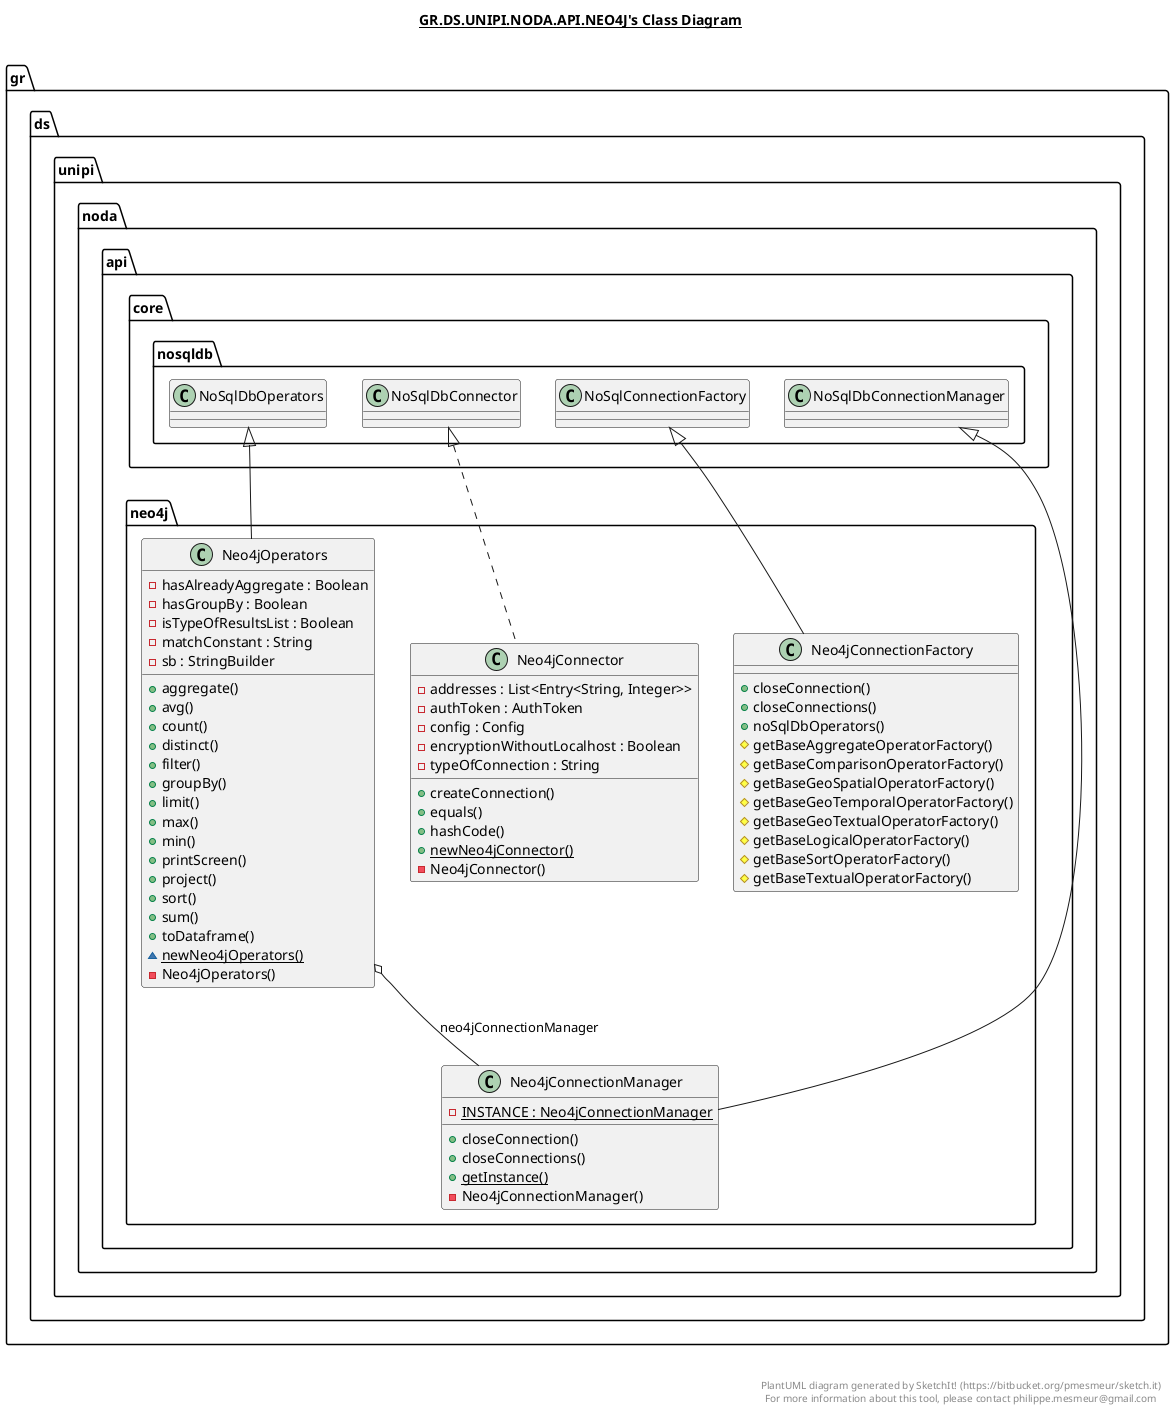 @startuml

title __GR.DS.UNIPI.NODA.API.NEO4J's Class Diagram__\n

  namespace gr.ds.unipi.noda.api.neo4j {
    class gr.ds.unipi.noda.api.neo4j.Neo4jConnectionFactory {
        + closeConnection()
        + closeConnections()
        + noSqlDbOperators()
        # getBaseAggregateOperatorFactory()
        # getBaseComparisonOperatorFactory()
        # getBaseGeoSpatialOperatorFactory()
        # getBaseGeoTemporalOperatorFactory()
        # getBaseGeoTextualOperatorFactory()
        # getBaseLogicalOperatorFactory()
        # getBaseSortOperatorFactory()
        # getBaseTextualOperatorFactory()
    }
  }
  

  namespace gr.ds.unipi.noda.api.neo4j {
    class gr.ds.unipi.noda.api.neo4j.Neo4jConnectionManager {
        {static} - INSTANCE : Neo4jConnectionManager
        + closeConnection()
        + closeConnections()
        {static} + getInstance()
        - Neo4jConnectionManager()
    }
  }
  

  namespace gr.ds.unipi.noda.api.neo4j {
    class gr.ds.unipi.noda.api.neo4j.Neo4jConnector {
        - addresses : List<Entry<String, Integer>>
        - authToken : AuthToken
        - config : Config
        - encryptionWithoutLocalhost : Boolean
        - typeOfConnection : String
        + createConnection()
        + equals()
        + hashCode()
        {static} + newNeo4jConnector()
        - Neo4jConnector()
    }
  }
  

  namespace gr.ds.unipi.noda.api.neo4j {
    class gr.ds.unipi.noda.api.neo4j.Neo4jOperators {
        - hasAlreadyAggregate : Boolean
        - hasGroupBy : Boolean
        - isTypeOfResultsList : Boolean
        - matchConstant : String
        - sb : StringBuilder
        + aggregate()
        + avg()
        + count()
        + distinct()
        + filter()
        + groupBy()
        + limit()
        + max()
        + min()
        + printScreen()
        + project()
        + sort()
        + sum()
        + toDataframe()
        {static} ~ newNeo4jOperators()
        - Neo4jOperators()
    }
  }
  

  gr.ds.unipi.noda.api.neo4j.Neo4jConnectionFactory -up-|> gr.ds.unipi.noda.api.core.nosqldb.NoSqlConnectionFactory
  gr.ds.unipi.noda.api.neo4j.Neo4jConnectionManager -up-|> gr.ds.unipi.noda.api.core.nosqldb.NoSqlDbConnectionManager
  gr.ds.unipi.noda.api.neo4j.Neo4jConnector .up.|> gr.ds.unipi.noda.api.core.nosqldb.NoSqlDbConnector
  gr.ds.unipi.noda.api.neo4j.Neo4jOperators -up-|> gr.ds.unipi.noda.api.core.nosqldb.NoSqlDbOperators
  gr.ds.unipi.noda.api.neo4j.Neo4jOperators o-- gr.ds.unipi.noda.api.neo4j.Neo4jConnectionManager : neo4jConnectionManager


right footer


PlantUML diagram generated by SketchIt! (https://bitbucket.org/pmesmeur/sketch.it)
For more information about this tool, please contact philippe.mesmeur@gmail.com
endfooter

@enduml
